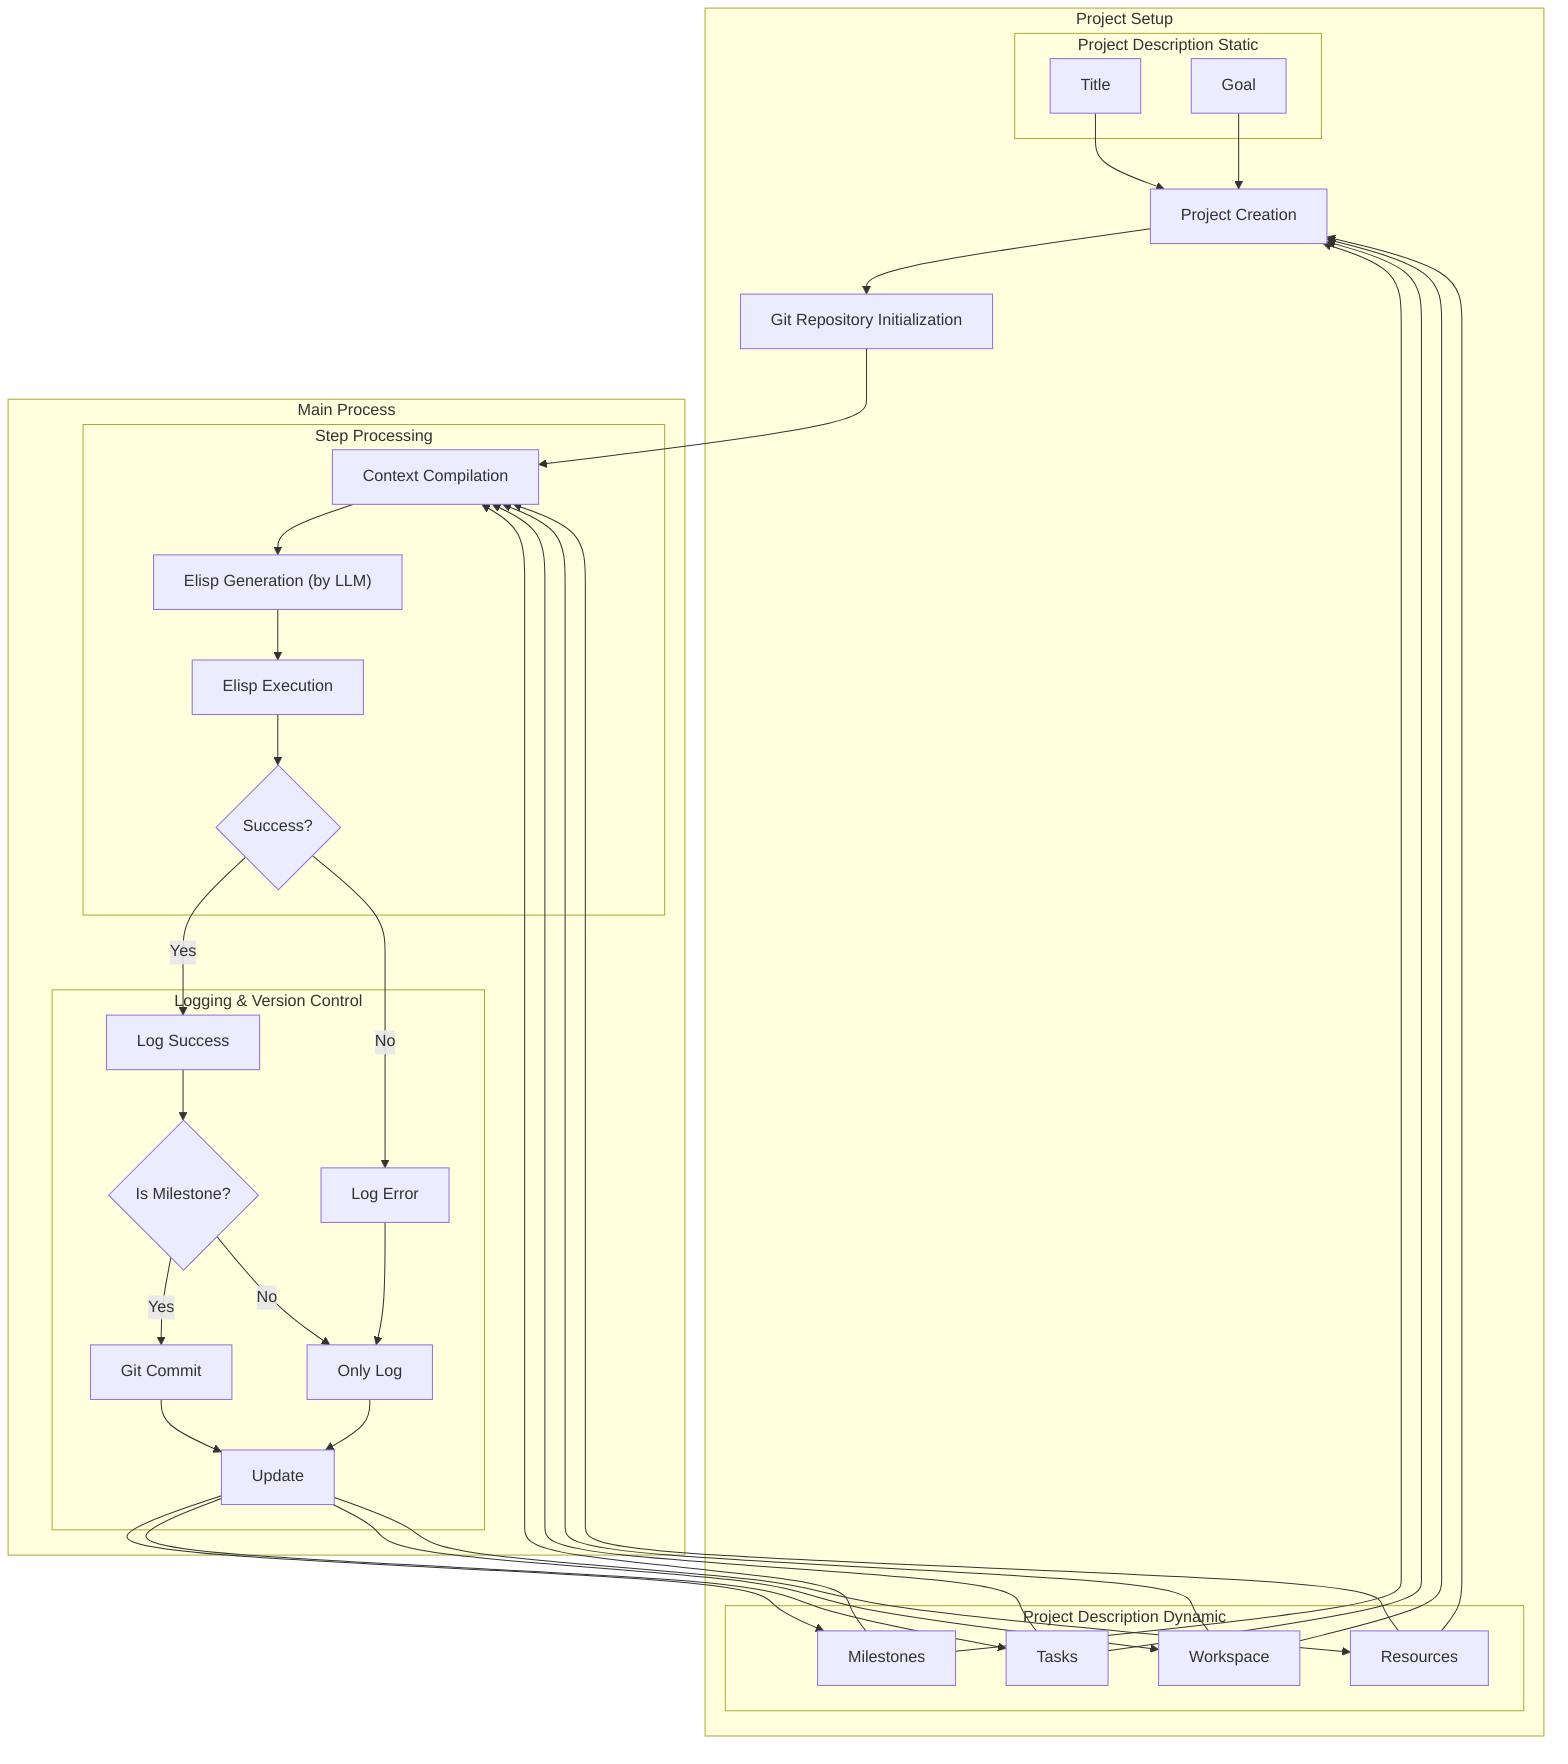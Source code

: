 graph TB
    subgraph Project Setup
    subgraph Project Description Static
        A1["Title"]
        A2["Goal"]
    end
    subgraph Project Description Dynamic
        A3["Milestones"]
        A4["Tasks"]
        A5["Workspace"]
        A6["Resources"]
    end
    A[Project Creation]
    B[Git Repository Initialization]
    end

    subgraph Main Process

    subgraph Step Processing
        D["Context Compilation"]
        E["Elisp Generation (by LLM)"]
        F[Elisp Execution]
        G{Success?}
    end

    subgraph Logging & Version Control
        H[Log Success]
        I[Log Error]
        J{Is Milestone?}
        K[Git Commit]
        L[Only Log]
        M[Update]
    end
    end

    A1 --> A
    A2 --> A
    A3 --> A
    A4 --> A
    A5 --> A
    A6 --> A
    A --> B
    B --> D
    A3 --> D
    A4 --> D
    A5 --> D
    A6 --> D
    D --> E
    E --> F
    F --> G
    G -- Yes --> H
    G -- No --> I
    H --> J
    J -- Yes --> K
    J -- No --> L
    K --> M
    I --> L
    L --> M
    M --> A3
    M --> A4
    M --> A5
    M --> A6